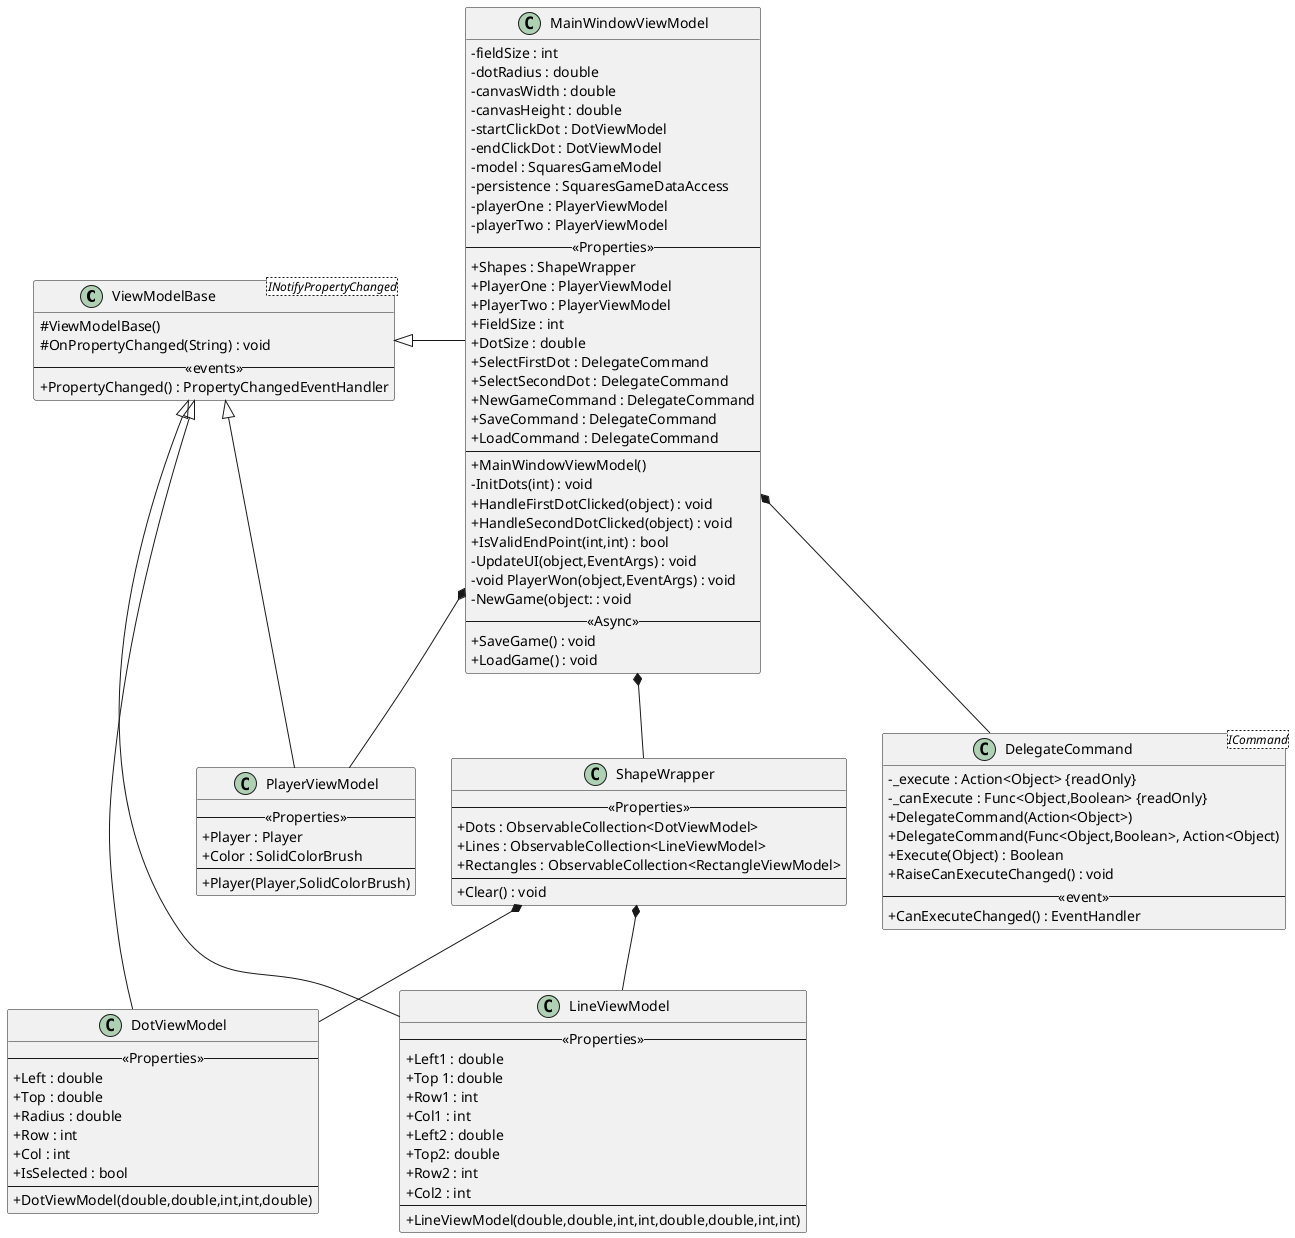 @startuml

skinparam classAttributeIconSize 0

class ViewModelBase <INotifyPropertyChanged> {
# ViewModelBase()
# OnPropertyChanged(String) : void
-- <<events>> --
+ PropertyChanged() : PropertyChangedEventHandler
}

class MainWindowViewModel {
- fieldSize : int
- dotRadius : double
- canvasWidth : double
- canvasHeight : double
- startClickDot : DotViewModel
- endClickDot : DotViewModel
- model : SquaresGameModel
- persistence : SquaresGameDataAccess
- playerOne : PlayerViewModel
- playerTwo : PlayerViewModel
-- <<Properties>> --
+ Shapes : ShapeWrapper
+ PlayerOne : PlayerViewModel
+ PlayerTwo : PlayerViewModel
+ FieldSize : int
+ DotSize : double
+ SelectFirstDot : DelegateCommand
+ SelectSecondDot : DelegateCommand
+ NewGameCommand : DelegateCommand
+ SaveCommand : DelegateCommand
+ LoadCommand : DelegateCommand
--
+MainWindowViewModel()
- InitDots(int) : void
+ HandleFirstDotClicked(object) : void
+ HandleSecondDotClicked(object) : void
+ IsValidEndPoint(int,int) : bool
- UpdateUI(object,EventArgs) : void
- void PlayerWon(object,EventArgs) : void
- NewGame(object: : void
-- <<Async>> --
+ SaveGame() : void
+ LoadGame() : void
}

class DelegateCommand <ICommand> {
- _execute : Action<Object> {readOnly}
- _canExecute : Func<Object,Boolean> {readOnly}
+ DelegateCommand(Action<Object>)
+ DelegateCommand(Func<Object,Boolean>, Action<Object)
+ Execute(Object) : Boolean
+ RaiseCanExecuteChanged() : void
-- <<event>> --
+ CanExecuteChanged() : EventHandler
}

class ShapeWrapper {
-- <<Properties>> --
+ Dots : ObservableCollection<DotViewModel>
+ Lines : ObservableCollection<LineViewModel>
+ Rectangles : ObservableCollection<RectangleViewModel>
--
+ Clear() : void
}

class PlayerViewModel {
-- <<Properties>> --
+Player : Player
+Color : SolidColorBrush
--
+Player(Player,SolidColorBrush)
}
  
class DotViewModel {
-- <<Properties>> --
+ Left : double
+ Top : double
+ Radius : double
+ Row : int
+ Col : int
+ IsSelected : bool
--
+ DotViewModel(double,double,int,int,double)
}

class LineViewModel {
-- <<Properties>> --
+ Left1 : double
+ Top 1: double
+ Row1 : int
+ Col1 : int
+ Left2 : double
+ Top2: double
+ Row2 : int
+ Col2 : int
--
+ LineViewModel(double,double,int,int,double,double,int,int)
}
  
ViewModelBase <|-r- MainWindowViewModel
MainWindowViewModel *-- DelegateCommand
MainWindowViewModel *-- PlayerViewModel
MainWindowViewModel *-- ShapeWrapper
ShapeWrapper *-- DotViewModel
ViewModelBase <|-- DotViewModel
ViewModelBase <|-- LineViewModel
ViewModelBase <|-- PlayerViewModel

ShapeWrapper *-- LineViewModel
@enduml